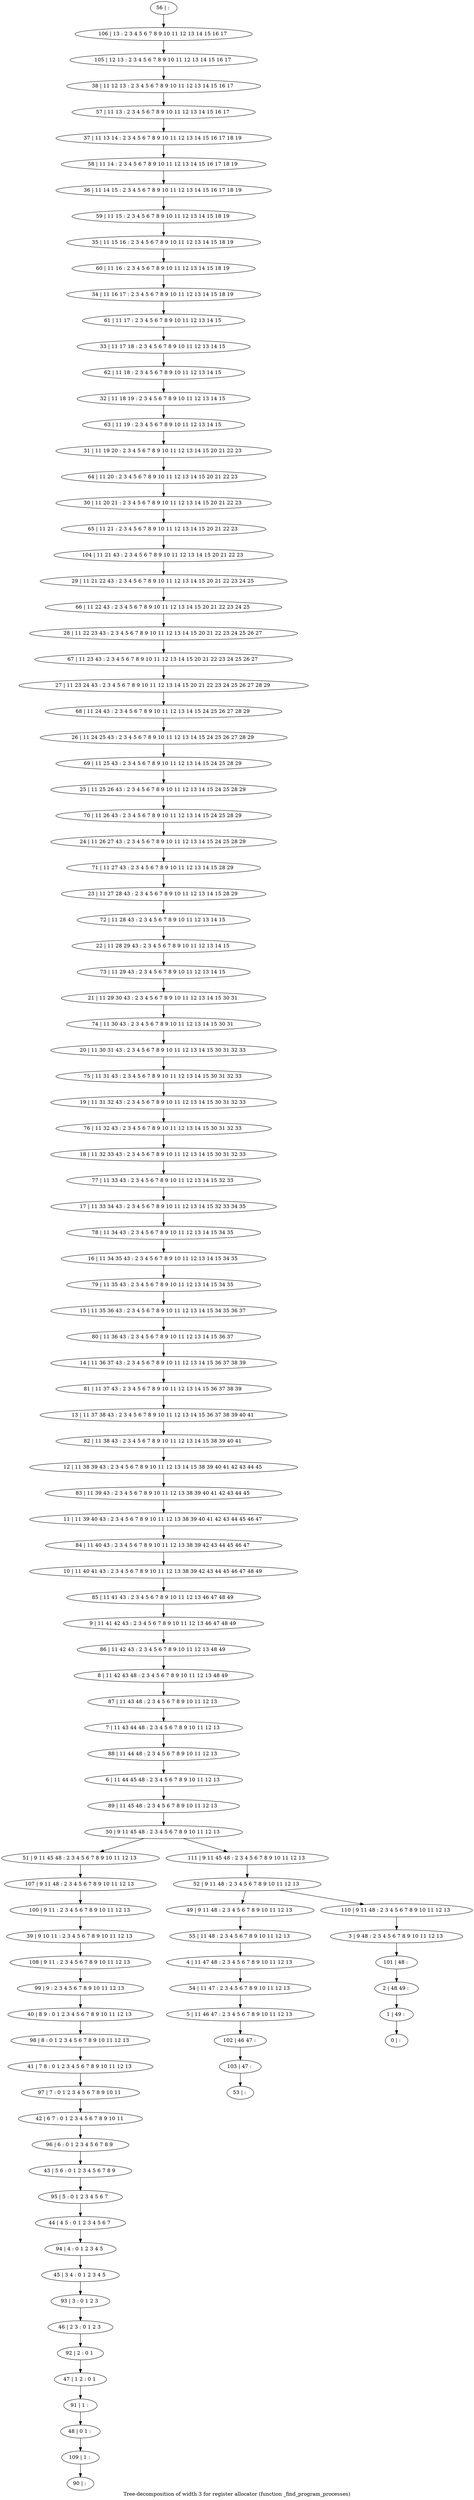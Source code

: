 digraph G {
graph [label="Tree-decomposition of width 3 for register allocator (function _find_program_processes)"]
0[label="0 | : "];
1[label="1 | 49 : "];
2[label="2 | 48 49 : "];
3[label="3 | 9 48 : 2 3 4 5 6 7 8 9 10 11 12 13 "];
4[label="4 | 11 47 48 : 2 3 4 5 6 7 8 9 10 11 12 13 "];
5[label="5 | 11 46 47 : 2 3 4 5 6 7 8 9 10 11 12 13 "];
6[label="6 | 11 44 45 48 : 2 3 4 5 6 7 8 9 10 11 12 13 "];
7[label="7 | 11 43 44 48 : 2 3 4 5 6 7 8 9 10 11 12 13 "];
8[label="8 | 11 42 43 48 : 2 3 4 5 6 7 8 9 10 11 12 13 48 49 "];
9[label="9 | 11 41 42 43 : 2 3 4 5 6 7 8 9 10 11 12 13 46 47 48 49 "];
10[label="10 | 11 40 41 43 : 2 3 4 5 6 7 8 9 10 11 12 13 38 39 42 43 44 45 46 47 48 49 "];
11[label="11 | 11 39 40 43 : 2 3 4 5 6 7 8 9 10 11 12 13 38 39 40 41 42 43 44 45 46 47 "];
12[label="12 | 11 38 39 43 : 2 3 4 5 6 7 8 9 10 11 12 13 14 15 38 39 40 41 42 43 44 45 "];
13[label="13 | 11 37 38 43 : 2 3 4 5 6 7 8 9 10 11 12 13 14 15 36 37 38 39 40 41 "];
14[label="14 | 11 36 37 43 : 2 3 4 5 6 7 8 9 10 11 12 13 14 15 36 37 38 39 "];
15[label="15 | 11 35 36 43 : 2 3 4 5 6 7 8 9 10 11 12 13 14 15 34 35 36 37 "];
16[label="16 | 11 34 35 43 : 2 3 4 5 6 7 8 9 10 11 12 13 14 15 34 35 "];
17[label="17 | 11 33 34 43 : 2 3 4 5 6 7 8 9 10 11 12 13 14 15 32 33 34 35 "];
18[label="18 | 11 32 33 43 : 2 3 4 5 6 7 8 9 10 11 12 13 14 15 30 31 32 33 "];
19[label="19 | 11 31 32 43 : 2 3 4 5 6 7 8 9 10 11 12 13 14 15 30 31 32 33 "];
20[label="20 | 11 30 31 43 : 2 3 4 5 6 7 8 9 10 11 12 13 14 15 30 31 32 33 "];
21[label="21 | 11 29 30 43 : 2 3 4 5 6 7 8 9 10 11 12 13 14 15 30 31 "];
22[label="22 | 11 28 29 43 : 2 3 4 5 6 7 8 9 10 11 12 13 14 15 "];
23[label="23 | 11 27 28 43 : 2 3 4 5 6 7 8 9 10 11 12 13 14 15 28 29 "];
24[label="24 | 11 26 27 43 : 2 3 4 5 6 7 8 9 10 11 12 13 14 15 24 25 28 29 "];
25[label="25 | 11 25 26 43 : 2 3 4 5 6 7 8 9 10 11 12 13 14 15 24 25 28 29 "];
26[label="26 | 11 24 25 43 : 2 3 4 5 6 7 8 9 10 11 12 13 14 15 24 25 26 27 28 29 "];
27[label="27 | 11 23 24 43 : 2 3 4 5 6 7 8 9 10 11 12 13 14 15 20 21 22 23 24 25 26 27 28 29 "];
28[label="28 | 11 22 23 43 : 2 3 4 5 6 7 8 9 10 11 12 13 14 15 20 21 22 23 24 25 26 27 "];
29[label="29 | 11 21 22 43 : 2 3 4 5 6 7 8 9 10 11 12 13 14 15 20 21 22 23 24 25 "];
30[label="30 | 11 20 21 : 2 3 4 5 6 7 8 9 10 11 12 13 14 15 20 21 22 23 "];
31[label="31 | 11 19 20 : 2 3 4 5 6 7 8 9 10 11 12 13 14 15 20 21 22 23 "];
32[label="32 | 11 18 19 : 2 3 4 5 6 7 8 9 10 11 12 13 14 15 "];
33[label="33 | 11 17 18 : 2 3 4 5 6 7 8 9 10 11 12 13 14 15 "];
34[label="34 | 11 16 17 : 2 3 4 5 6 7 8 9 10 11 12 13 14 15 18 19 "];
35[label="35 | 11 15 16 : 2 3 4 5 6 7 8 9 10 11 12 13 14 15 18 19 "];
36[label="36 | 11 14 15 : 2 3 4 5 6 7 8 9 10 11 12 13 14 15 16 17 18 19 "];
37[label="37 | 11 13 14 : 2 3 4 5 6 7 8 9 10 11 12 13 14 15 16 17 18 19 "];
38[label="38 | 11 12 13 : 2 3 4 5 6 7 8 9 10 11 12 13 14 15 16 17 "];
39[label="39 | 9 10 11 : 2 3 4 5 6 7 8 9 10 11 12 13 "];
40[label="40 | 8 9 : 0 1 2 3 4 5 6 7 8 9 10 11 12 13 "];
41[label="41 | 7 8 : 0 1 2 3 4 5 6 7 8 9 10 11 12 13 "];
42[label="42 | 6 7 : 0 1 2 3 4 5 6 7 8 9 10 11 "];
43[label="43 | 5 6 : 0 1 2 3 4 5 6 7 8 9 "];
44[label="44 | 4 5 : 0 1 2 3 4 5 6 7 "];
45[label="45 | 3 4 : 0 1 2 3 4 5 "];
46[label="46 | 2 3 : 0 1 2 3 "];
47[label="47 | 1 2 : 0 1 "];
48[label="48 | 0 1 : "];
49[label="49 | 9 11 48 : 2 3 4 5 6 7 8 9 10 11 12 13 "];
50[label="50 | 9 11 45 48 : 2 3 4 5 6 7 8 9 10 11 12 13 "];
51[label="51 | 9 11 45 48 : 2 3 4 5 6 7 8 9 10 11 12 13 "];
52[label="52 | 9 11 48 : 2 3 4 5 6 7 8 9 10 11 12 13 "];
53[label="53 | : "];
54[label="54 | 11 47 : 2 3 4 5 6 7 8 9 10 11 12 13 "];
55[label="55 | 11 48 : 2 3 4 5 6 7 8 9 10 11 12 13 "];
56[label="56 | : "];
57[label="57 | 11 13 : 2 3 4 5 6 7 8 9 10 11 12 13 14 15 16 17 "];
58[label="58 | 11 14 : 2 3 4 5 6 7 8 9 10 11 12 13 14 15 16 17 18 19 "];
59[label="59 | 11 15 : 2 3 4 5 6 7 8 9 10 11 12 13 14 15 18 19 "];
60[label="60 | 11 16 : 2 3 4 5 6 7 8 9 10 11 12 13 14 15 18 19 "];
61[label="61 | 11 17 : 2 3 4 5 6 7 8 9 10 11 12 13 14 15 "];
62[label="62 | 11 18 : 2 3 4 5 6 7 8 9 10 11 12 13 14 15 "];
63[label="63 | 11 19 : 2 3 4 5 6 7 8 9 10 11 12 13 14 15 "];
64[label="64 | 11 20 : 2 3 4 5 6 7 8 9 10 11 12 13 14 15 20 21 22 23 "];
65[label="65 | 11 21 : 2 3 4 5 6 7 8 9 10 11 12 13 14 15 20 21 22 23 "];
66[label="66 | 11 22 43 : 2 3 4 5 6 7 8 9 10 11 12 13 14 15 20 21 22 23 24 25 "];
67[label="67 | 11 23 43 : 2 3 4 5 6 7 8 9 10 11 12 13 14 15 20 21 22 23 24 25 26 27 "];
68[label="68 | 11 24 43 : 2 3 4 5 6 7 8 9 10 11 12 13 14 15 24 25 26 27 28 29 "];
69[label="69 | 11 25 43 : 2 3 4 5 6 7 8 9 10 11 12 13 14 15 24 25 28 29 "];
70[label="70 | 11 26 43 : 2 3 4 5 6 7 8 9 10 11 12 13 14 15 24 25 28 29 "];
71[label="71 | 11 27 43 : 2 3 4 5 6 7 8 9 10 11 12 13 14 15 28 29 "];
72[label="72 | 11 28 43 : 2 3 4 5 6 7 8 9 10 11 12 13 14 15 "];
73[label="73 | 11 29 43 : 2 3 4 5 6 7 8 9 10 11 12 13 14 15 "];
74[label="74 | 11 30 43 : 2 3 4 5 6 7 8 9 10 11 12 13 14 15 30 31 "];
75[label="75 | 11 31 43 : 2 3 4 5 6 7 8 9 10 11 12 13 14 15 30 31 32 33 "];
76[label="76 | 11 32 43 : 2 3 4 5 6 7 8 9 10 11 12 13 14 15 30 31 32 33 "];
77[label="77 | 11 33 43 : 2 3 4 5 6 7 8 9 10 11 12 13 14 15 32 33 "];
78[label="78 | 11 34 43 : 2 3 4 5 6 7 8 9 10 11 12 13 14 15 34 35 "];
79[label="79 | 11 35 43 : 2 3 4 5 6 7 8 9 10 11 12 13 14 15 34 35 "];
80[label="80 | 11 36 43 : 2 3 4 5 6 7 8 9 10 11 12 13 14 15 36 37 "];
81[label="81 | 11 37 43 : 2 3 4 5 6 7 8 9 10 11 12 13 14 15 36 37 38 39 "];
82[label="82 | 11 38 43 : 2 3 4 5 6 7 8 9 10 11 12 13 14 15 38 39 40 41 "];
83[label="83 | 11 39 43 : 2 3 4 5 6 7 8 9 10 11 12 13 38 39 40 41 42 43 44 45 "];
84[label="84 | 11 40 43 : 2 3 4 5 6 7 8 9 10 11 12 13 38 39 42 43 44 45 46 47 "];
85[label="85 | 11 41 43 : 2 3 4 5 6 7 8 9 10 11 12 13 46 47 48 49 "];
86[label="86 | 11 42 43 : 2 3 4 5 6 7 8 9 10 11 12 13 48 49 "];
87[label="87 | 11 43 48 : 2 3 4 5 6 7 8 9 10 11 12 13 "];
88[label="88 | 11 44 48 : 2 3 4 5 6 7 8 9 10 11 12 13 "];
89[label="89 | 11 45 48 : 2 3 4 5 6 7 8 9 10 11 12 13 "];
90[label="90 | : "];
91[label="91 | 1 : "];
92[label="92 | 2 : 0 1 "];
93[label="93 | 3 : 0 1 2 3 "];
94[label="94 | 4 : 0 1 2 3 4 5 "];
95[label="95 | 5 : 0 1 2 3 4 5 6 7 "];
96[label="96 | 6 : 0 1 2 3 4 5 6 7 8 9 "];
97[label="97 | 7 : 0 1 2 3 4 5 6 7 8 9 10 11 "];
98[label="98 | 8 : 0 1 2 3 4 5 6 7 8 9 10 11 12 13 "];
99[label="99 | 9 : 2 3 4 5 6 7 8 9 10 11 12 13 "];
100[label="100 | 9 11 : 2 3 4 5 6 7 8 9 10 11 12 13 "];
101[label="101 | 48 : "];
102[label="102 | 46 47 : "];
103[label="103 | 47 : "];
104[label="104 | 11 21 43 : 2 3 4 5 6 7 8 9 10 11 12 13 14 15 20 21 22 23 "];
105[label="105 | 12 13 : 2 3 4 5 6 7 8 9 10 11 12 13 14 15 16 17 "];
106[label="106 | 13 : 2 3 4 5 6 7 8 9 10 11 12 13 14 15 16 17 "];
107[label="107 | 9 11 48 : 2 3 4 5 6 7 8 9 10 11 12 13 "];
108[label="108 | 9 11 : 2 3 4 5 6 7 8 9 10 11 12 13 "];
109[label="109 | 1 : "];
110[label="110 | 9 11 48 : 2 3 4 5 6 7 8 9 10 11 12 13 "];
111[label="111 | 9 11 45 48 : 2 3 4 5 6 7 8 9 10 11 12 13 "];
54->5 ;
4->54 ;
55->4 ;
49->55 ;
91->48 ;
47->91 ;
92->47 ;
46->92 ;
93->46 ;
45->93 ;
94->45 ;
44->94 ;
95->44 ;
43->95 ;
96->43 ;
42->96 ;
97->42 ;
41->97 ;
98->41 ;
40->98 ;
99->40 ;
100->39 ;
5->102 ;
103->53 ;
102->103 ;
107->100 ;
51->107 ;
108->99 ;
39->108 ;
109->90 ;
48->109 ;
56->106 ;
106->105 ;
105->38 ;
38->57 ;
57->37 ;
37->58 ;
58->36 ;
36->59 ;
59->35 ;
35->60 ;
60->34 ;
34->61 ;
61->33 ;
33->62 ;
62->32 ;
32->63 ;
63->31 ;
31->64 ;
64->30 ;
30->65 ;
65->104 ;
104->29 ;
29->66 ;
66->28 ;
28->67 ;
67->27 ;
27->68 ;
68->26 ;
26->69 ;
69->25 ;
25->70 ;
70->24 ;
24->71 ;
71->23 ;
23->72 ;
72->22 ;
22->73 ;
73->21 ;
21->74 ;
74->20 ;
20->75 ;
75->19 ;
19->76 ;
76->18 ;
18->77 ;
77->17 ;
17->78 ;
78->16 ;
16->79 ;
79->15 ;
15->80 ;
80->14 ;
14->81 ;
81->13 ;
13->82 ;
82->12 ;
12->83 ;
83->11 ;
11->84 ;
84->10 ;
10->85 ;
85->9 ;
9->86 ;
86->8 ;
8->87 ;
87->7 ;
7->88 ;
88->6 ;
6->89 ;
89->50 ;
3->101 ;
101->2 ;
2->1 ;
1->0 ;
110->3 ;
111->52 ;
52->49 ;
52->110 ;
50->51 ;
50->111 ;
}
